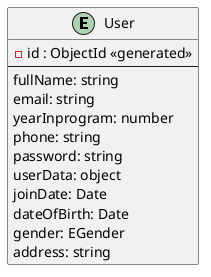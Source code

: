 @startuml User
!startsub User
entity User {
  -id : ObjectId <<generated>>
  --
  fullName: string
  email: string
  yearInprogram: number
  phone: string
  password: string
  userData: object
  joinDate: Date
  dateOfBirth: Date
  gender: EGender
  address: string
}
!endsub

@enduml